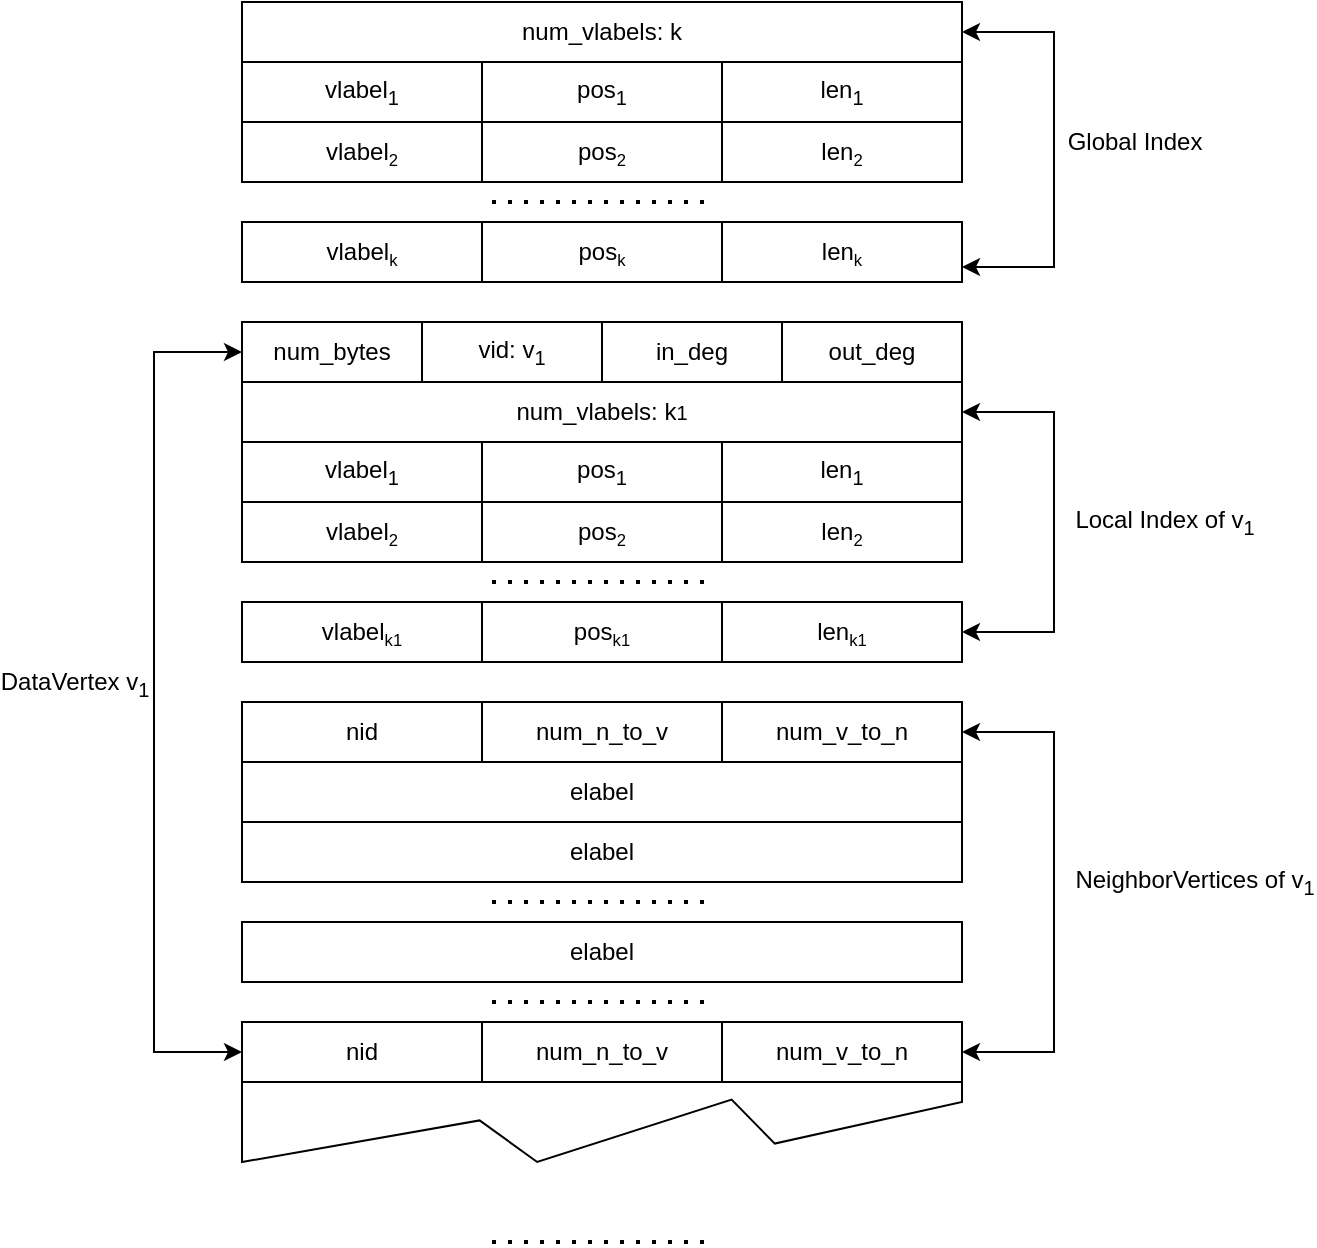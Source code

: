 <mxfile version="14.1.8" type="device"><diagram id="-nu_sZ_7hcwnp6SFdHok" name="Page-1"><mxGraphModel dx="1102" dy="807" grid="1" gridSize="10" guides="1" tooltips="1" connect="1" arrows="1" fold="1" page="1" pageScale="1" pageWidth="827" pageHeight="1169" math="0" shadow="0"><root><mxCell id="0"/><mxCell id="1" parent="0"/><mxCell id="3EB-qwEZo_CReJzb1TH5-4" style="edgeStyle=orthogonalEdgeStyle;rounded=0;orthogonalLoop=1;jettySize=auto;html=1;exitX=1;exitY=0.5;exitDx=0;exitDy=0;entryX=1;entryY=0.75;entryDx=0;entryDy=0;startArrow=classic;startFill=1;" edge="1" parent="1" source="lxXTadfLyXNNa9mBWRx5-1" target="lxXTadfLyXNNa9mBWRx5-18"><mxGeometry relative="1" as="geometry"><Array as="points"><mxPoint x="640" y="15"/><mxPoint x="640" y="133"/></Array></mxGeometry></mxCell><mxCell id="lxXTadfLyXNNa9mBWRx5-1" value="num_vlabels: k" style="rounded=0;whiteSpace=wrap;html=1;" parent="1" vertex="1"><mxGeometry x="234" width="360" height="30" as="geometry"/></mxCell><mxCell id="lxXTadfLyXNNa9mBWRx5-6" value="" style="group" parent="1" vertex="1" connectable="0"><mxGeometry x="234" y="30" width="360" height="30" as="geometry"/></mxCell><mxCell id="lxXTadfLyXNNa9mBWRx5-3" value="vlabel&lt;sub&gt;1&lt;/sub&gt;" style="rounded=0;whiteSpace=wrap;html=1;" parent="lxXTadfLyXNNa9mBWRx5-6" vertex="1"><mxGeometry width="120" height="30" as="geometry"/></mxCell><mxCell id="lxXTadfLyXNNa9mBWRx5-4" value="pos&lt;sub&gt;1&lt;/sub&gt;" style="rounded=0;whiteSpace=wrap;html=1;" parent="lxXTadfLyXNNa9mBWRx5-6" vertex="1"><mxGeometry x="120" width="120" height="30" as="geometry"/></mxCell><mxCell id="lxXTadfLyXNNa9mBWRx5-5" value="len&lt;sub&gt;1&lt;/sub&gt;" style="rounded=0;whiteSpace=wrap;html=1;" parent="lxXTadfLyXNNa9mBWRx5-6" vertex="1"><mxGeometry x="240" width="120" height="30" as="geometry"/></mxCell><mxCell id="lxXTadfLyXNNa9mBWRx5-7" value="" style="group" parent="1" vertex="1" connectable="0"><mxGeometry x="234" y="60" width="360" height="30" as="geometry"/></mxCell><mxCell id="lxXTadfLyXNNa9mBWRx5-8" value="vlabel&lt;span style=&quot;font-size: 10px&quot;&gt;&lt;sub&gt;2&lt;/sub&gt;&lt;/span&gt;" style="rounded=0;whiteSpace=wrap;html=1;" parent="lxXTadfLyXNNa9mBWRx5-7" vertex="1"><mxGeometry width="120" height="30" as="geometry"/></mxCell><mxCell id="lxXTadfLyXNNa9mBWRx5-9" value="pos&lt;span style=&quot;font-size: 10px&quot;&gt;&lt;sub&gt;2&lt;/sub&gt;&lt;/span&gt;" style="rounded=0;whiteSpace=wrap;html=1;" parent="lxXTadfLyXNNa9mBWRx5-7" vertex="1"><mxGeometry x="120" width="120" height="30" as="geometry"/></mxCell><mxCell id="lxXTadfLyXNNa9mBWRx5-10" value="len&lt;span style=&quot;font-size: 10px&quot;&gt;&lt;sub&gt;2&lt;/sub&gt;&lt;/span&gt;" style="rounded=0;whiteSpace=wrap;html=1;" parent="lxXTadfLyXNNa9mBWRx5-7" vertex="1"><mxGeometry x="240" width="120" height="30" as="geometry"/></mxCell><mxCell id="lxXTadfLyXNNa9mBWRx5-15" value="" style="group" parent="1" vertex="1" connectable="0"><mxGeometry x="234" y="110" width="360" height="30" as="geometry"/></mxCell><mxCell id="lxXTadfLyXNNa9mBWRx5-16" value="vlabel&lt;span style=&quot;font-size: 10px&quot;&gt;&lt;sub&gt;k&lt;/sub&gt;&lt;/span&gt;" style="rounded=0;whiteSpace=wrap;html=1;" parent="lxXTadfLyXNNa9mBWRx5-15" vertex="1"><mxGeometry width="120" height="30" as="geometry"/></mxCell><mxCell id="lxXTadfLyXNNa9mBWRx5-17" value="pos&lt;span style=&quot;font-size: 10px&quot;&gt;&lt;sub&gt;k&lt;/sub&gt;&lt;/span&gt;" style="rounded=0;whiteSpace=wrap;html=1;" parent="lxXTadfLyXNNa9mBWRx5-15" vertex="1"><mxGeometry x="120" width="120" height="30" as="geometry"/></mxCell><mxCell id="lxXTadfLyXNNa9mBWRx5-18" value="len&lt;span style=&quot;font-size: 10px&quot;&gt;&lt;sub&gt;k&lt;/sub&gt;&lt;/span&gt;" style="rounded=0;whiteSpace=wrap;html=1;" parent="lxXTadfLyXNNa9mBWRx5-15" vertex="1"><mxGeometry x="240" width="120" height="30" as="geometry"/></mxCell><mxCell id="lxXTadfLyXNNa9mBWRx5-19" value="" style="endArrow=none;dashed=1;html=1;dashPattern=1 3;strokeWidth=2;spacing=2;verticalAlign=middle;" parent="1" edge="1"><mxGeometry width="50" height="50" relative="1" as="geometry"><mxPoint x="359" y="100" as="sourcePoint"/><mxPoint x="469" y="100" as="targetPoint"/></mxGeometry></mxCell><mxCell id="3EB-qwEZo_CReJzb1TH5-2" style="edgeStyle=orthogonalEdgeStyle;rounded=0;orthogonalLoop=1;jettySize=auto;html=1;exitX=1;exitY=0.5;exitDx=0;exitDy=0;entryX=1;entryY=0.5;entryDx=0;entryDy=0;startArrow=classic;startFill=1;" edge="1" parent="1" source="lxXTadfLyXNNa9mBWRx5-24" target="lxXTadfLyXNNa9mBWRx5-36"><mxGeometry relative="1" as="geometry"><Array as="points"><mxPoint x="640" y="205"/><mxPoint x="640" y="315"/></Array></mxGeometry></mxCell><mxCell id="lxXTadfLyXNNa9mBWRx5-24" value="num_vlabels: k&lt;span style=&quot;font-size: 10px&quot;&gt;1&lt;/span&gt;" style="rounded=0;whiteSpace=wrap;html=1;" parent="1" vertex="1"><mxGeometry x="234" y="190" width="360" height="30" as="geometry"/></mxCell><mxCell id="lxXTadfLyXNNa9mBWRx5-25" value="" style="group" parent="1" vertex="1" connectable="0"><mxGeometry x="234" y="220" width="360" height="30" as="geometry"/></mxCell><mxCell id="lxXTadfLyXNNa9mBWRx5-26" value="vlabel&lt;sub&gt;1&lt;/sub&gt;" style="rounded=0;whiteSpace=wrap;html=1;" parent="lxXTadfLyXNNa9mBWRx5-25" vertex="1"><mxGeometry width="120" height="30" as="geometry"/></mxCell><mxCell id="lxXTadfLyXNNa9mBWRx5-27" value="pos&lt;sub&gt;1&lt;/sub&gt;" style="rounded=0;whiteSpace=wrap;html=1;" parent="lxXTadfLyXNNa9mBWRx5-25" vertex="1"><mxGeometry x="120" width="120" height="30" as="geometry"/></mxCell><mxCell id="lxXTadfLyXNNa9mBWRx5-28" value="len&lt;sub&gt;1&lt;/sub&gt;" style="rounded=0;whiteSpace=wrap;html=1;" parent="lxXTadfLyXNNa9mBWRx5-25" vertex="1"><mxGeometry x="240" width="120" height="30" as="geometry"/></mxCell><mxCell id="lxXTadfLyXNNa9mBWRx5-29" value="" style="group" parent="1" vertex="1" connectable="0"><mxGeometry x="234" y="250" width="360" height="30" as="geometry"/></mxCell><mxCell id="lxXTadfLyXNNa9mBWRx5-30" value="vlabel&lt;span style=&quot;font-size: 10px&quot;&gt;&lt;sub&gt;2&lt;/sub&gt;&lt;/span&gt;" style="rounded=0;whiteSpace=wrap;html=1;" parent="lxXTadfLyXNNa9mBWRx5-29" vertex="1"><mxGeometry width="120" height="30" as="geometry"/></mxCell><mxCell id="lxXTadfLyXNNa9mBWRx5-31" value="pos&lt;span style=&quot;font-size: 10px&quot;&gt;&lt;sub&gt;2&lt;/sub&gt;&lt;/span&gt;" style="rounded=0;whiteSpace=wrap;html=1;" parent="lxXTadfLyXNNa9mBWRx5-29" vertex="1"><mxGeometry x="120" width="120" height="30" as="geometry"/></mxCell><mxCell id="lxXTadfLyXNNa9mBWRx5-32" value="len&lt;span style=&quot;font-size: 10px&quot;&gt;&lt;sub&gt;2&lt;/sub&gt;&lt;/span&gt;" style="rounded=0;whiteSpace=wrap;html=1;" parent="lxXTadfLyXNNa9mBWRx5-29" vertex="1"><mxGeometry x="240" width="120" height="30" as="geometry"/></mxCell><mxCell id="lxXTadfLyXNNa9mBWRx5-33" value="" style="group" parent="1" vertex="1" connectable="0"><mxGeometry x="234" y="300" width="360" height="30" as="geometry"/></mxCell><mxCell id="lxXTadfLyXNNa9mBWRx5-34" value="vlabel&lt;span style=&quot;font-size: 10px&quot;&gt;&lt;sub&gt;k1&lt;/sub&gt;&lt;/span&gt;" style="rounded=0;whiteSpace=wrap;html=1;" parent="lxXTadfLyXNNa9mBWRx5-33" vertex="1"><mxGeometry width="120" height="30" as="geometry"/></mxCell><mxCell id="lxXTadfLyXNNa9mBWRx5-35" value="pos&lt;span style=&quot;font-size: 10px&quot;&gt;&lt;sub&gt;k1&lt;/sub&gt;&lt;/span&gt;" style="rounded=0;whiteSpace=wrap;html=1;" parent="lxXTadfLyXNNa9mBWRx5-33" vertex="1"><mxGeometry x="120" width="120" height="30" as="geometry"/></mxCell><mxCell id="lxXTadfLyXNNa9mBWRx5-36" value="len&lt;span style=&quot;font-size: 10px&quot;&gt;&lt;sub&gt;k1&lt;/sub&gt;&lt;/span&gt;" style="rounded=0;whiteSpace=wrap;html=1;" parent="lxXTadfLyXNNa9mBWRx5-33" vertex="1"><mxGeometry x="240" width="120" height="30" as="geometry"/></mxCell><mxCell id="lxXTadfLyXNNa9mBWRx5-37" value="" style="endArrow=none;dashed=1;html=1;dashPattern=1 3;strokeWidth=2;spacing=2;verticalAlign=middle;" parent="1" edge="1"><mxGeometry width="50" height="50" relative="1" as="geometry"><mxPoint x="359" y="290" as="sourcePoint"/><mxPoint x="469" y="290" as="targetPoint"/></mxGeometry></mxCell><mxCell id="lxXTadfLyXNNa9mBWRx5-38" value="" style="group" parent="1" vertex="1" connectable="0"><mxGeometry x="234" y="160" width="360" height="30" as="geometry"/></mxCell><mxCell id="lxXTadfLyXNNa9mBWRx5-20" value="num_bytes" style="rounded=0;whiteSpace=wrap;html=1;" parent="lxXTadfLyXNNa9mBWRx5-38" vertex="1"><mxGeometry width="90" height="30" as="geometry"/></mxCell><mxCell id="lxXTadfLyXNNa9mBWRx5-21" value="vid: v&lt;sub&gt;1&lt;/sub&gt;" style="rounded=0;whiteSpace=wrap;html=1;" parent="lxXTadfLyXNNa9mBWRx5-38" vertex="1"><mxGeometry x="90" width="90" height="30" as="geometry"/></mxCell><mxCell id="lxXTadfLyXNNa9mBWRx5-22" value="in_deg" style="rounded=0;whiteSpace=wrap;html=1;" parent="lxXTadfLyXNNa9mBWRx5-38" vertex="1"><mxGeometry x="180" width="90" height="30" as="geometry"/></mxCell><mxCell id="lxXTadfLyXNNa9mBWRx5-23" value="out_deg" style="rounded=0;whiteSpace=wrap;html=1;" parent="lxXTadfLyXNNa9mBWRx5-38" vertex="1"><mxGeometry x="270" width="90" height="30" as="geometry"/></mxCell><mxCell id="lxXTadfLyXNNa9mBWRx5-44" value="" style="group" parent="1" vertex="1" connectable="0"><mxGeometry x="234" y="350" width="360" height="30" as="geometry"/></mxCell><mxCell id="lxXTadfLyXNNa9mBWRx5-45" value="nid" style="rounded=0;whiteSpace=wrap;html=1;" parent="lxXTadfLyXNNa9mBWRx5-44" vertex="1"><mxGeometry width="120" height="30" as="geometry"/></mxCell><mxCell id="lxXTadfLyXNNa9mBWRx5-46" value="num_n_to_v" style="rounded=0;whiteSpace=wrap;html=1;" parent="lxXTadfLyXNNa9mBWRx5-44" vertex="1"><mxGeometry x="120" width="120" height="30" as="geometry"/></mxCell><mxCell id="lxXTadfLyXNNa9mBWRx5-47" value="num_v_to_n" style="rounded=0;whiteSpace=wrap;html=1;" parent="lxXTadfLyXNNa9mBWRx5-44" vertex="1"><mxGeometry x="240" width="120" height="30" as="geometry"/></mxCell><mxCell id="lxXTadfLyXNNa9mBWRx5-52" value="elabel" style="rounded=0;whiteSpace=wrap;html=1;" parent="1" vertex="1"><mxGeometry x="234" y="380" width="360" height="30" as="geometry"/></mxCell><mxCell id="lxXTadfLyXNNa9mBWRx5-53" value="elabel" style="rounded=0;whiteSpace=wrap;html=1;" parent="1" vertex="1"><mxGeometry x="234" y="410" width="360" height="30" as="geometry"/></mxCell><mxCell id="lxXTadfLyXNNa9mBWRx5-54" value="" style="endArrow=none;dashed=1;html=1;dashPattern=1 3;strokeWidth=2;spacing=2;verticalAlign=middle;" parent="1" edge="1"><mxGeometry width="50" height="50" relative="1" as="geometry"><mxPoint x="359" y="450" as="sourcePoint"/><mxPoint x="469" y="450" as="targetPoint"/></mxGeometry></mxCell><mxCell id="lxXTadfLyXNNa9mBWRx5-55" value="elabel" style="rounded=0;whiteSpace=wrap;html=1;" parent="1" vertex="1"><mxGeometry x="234" y="460" width="360" height="30" as="geometry"/></mxCell><mxCell id="lxXTadfLyXNNa9mBWRx5-75" style="edgeStyle=orthogonalEdgeStyle;rounded=0;orthogonalLoop=1;jettySize=auto;html=1;exitX=0;exitY=0.5;exitDx=0;exitDy=0;startArrow=classic;startFill=1;endArrow=classic;endFill=1;entryX=0;entryY=0.5;entryDx=0;entryDy=0;" parent="1" source="lxXTadfLyXNNa9mBWRx5-20" target="lxXTadfLyXNNa9mBWRx5-90" edge="1"><mxGeometry relative="1" as="geometry"><mxPoint x="110" y="590" as="targetPoint"/><Array as="points"><mxPoint x="190" y="175"/><mxPoint x="190" y="525"/></Array></mxGeometry></mxCell><mxCell id="lxXTadfLyXNNa9mBWRx5-79" value="&lt;font style=&quot;font-size: 12px&quot;&gt;DataVertex v&lt;sub&gt;1&lt;/sub&gt;&lt;/font&gt;" style="edgeLabel;html=1;align=center;verticalAlign=middle;resizable=0;points=[];" parent="lxXTadfLyXNNa9mBWRx5-75" vertex="1" connectable="0"><mxGeometry x="-0.061" y="2" relative="1" as="geometry"><mxPoint x="-42" y="4" as="offset"/></mxGeometry></mxCell><mxCell id="lxXTadfLyXNNa9mBWRx5-78" style="edgeStyle=orthogonalEdgeStyle;rounded=0;orthogonalLoop=1;jettySize=auto;html=1;exitX=1;exitY=0.5;exitDx=0;exitDy=0;startArrow=classic;startFill=1;endArrow=classic;endFill=1;entryX=1;entryY=0.5;entryDx=0;entryDy=0;" parent="1" source="lxXTadfLyXNNa9mBWRx5-47" target="lxXTadfLyXNNa9mBWRx5-92" edge="1"><mxGeometry relative="1" as="geometry"><mxPoint x="660" y="580" as="targetPoint"/><Array as="points"><mxPoint x="640" y="365"/><mxPoint x="640" y="525"/></Array></mxGeometry></mxCell><mxCell id="lxXTadfLyXNNa9mBWRx5-80" value="&lt;font style=&quot;font-size: 12px&quot;&gt;NeighborVertices of v&lt;sub&gt;1&lt;/sub&gt;&lt;/font&gt;" style="edgeLabel;html=1;align=center;verticalAlign=middle;resizable=0;points=[];" parent="lxXTadfLyXNNa9mBWRx5-78" vertex="1" connectable="0"><mxGeometry x="-0.224" y="-1" relative="1" as="geometry"><mxPoint x="71" y="23" as="offset"/></mxGeometry></mxCell><mxCell id="lxXTadfLyXNNa9mBWRx5-69" value="" style="endArrow=none;dashed=1;html=1;dashPattern=1 3;strokeWidth=2;spacing=2;verticalAlign=middle;" parent="1" edge="1"><mxGeometry x="234" y="500" width="50" height="50" as="geometry"><mxPoint x="359" y="500" as="sourcePoint"/><mxPoint x="469" y="500" as="targetPoint"/></mxGeometry></mxCell><mxCell id="lxXTadfLyXNNa9mBWRx5-82" value="" style="verticalLabelPosition=bottom;verticalAlign=top;html=1;shape=mxgraph.basic.polygon;polyCoords=[[0,0],[1,0],[1,0.25],[0.74,0.77],[0.68,0.22],[0.41,1],[0.33,0.48],[0,1]];polyline=0;shadow=0;" parent="1" vertex="1"><mxGeometry x="234" y="540" width="360" height="40" as="geometry"/></mxCell><mxCell id="lxXTadfLyXNNa9mBWRx5-89" value="" style="group" parent="1" vertex="1" connectable="0"><mxGeometry x="234" y="510" width="360" height="30" as="geometry"/></mxCell><mxCell id="lxXTadfLyXNNa9mBWRx5-90" value="nid" style="rounded=0;whiteSpace=wrap;html=1;" parent="lxXTadfLyXNNa9mBWRx5-89" vertex="1"><mxGeometry width="120" height="30" as="geometry"/></mxCell><mxCell id="lxXTadfLyXNNa9mBWRx5-91" value="num_n_to_v" style="rounded=0;whiteSpace=wrap;html=1;" parent="lxXTadfLyXNNa9mBWRx5-89" vertex="1"><mxGeometry x="120" width="120" height="30" as="geometry"/></mxCell><mxCell id="lxXTadfLyXNNa9mBWRx5-92" value="num_v_to_n" style="rounded=0;whiteSpace=wrap;html=1;" parent="lxXTadfLyXNNa9mBWRx5-89" vertex="1"><mxGeometry x="240" width="120" height="30" as="geometry"/></mxCell><mxCell id="lxXTadfLyXNNa9mBWRx5-104" value="" style="endArrow=none;dashed=1;html=1;dashPattern=1 3;strokeWidth=2;spacing=2;verticalAlign=middle;" parent="1" edge="1"><mxGeometry x="234" y="620" width="50" height="50" as="geometry"><mxPoint x="359" y="620" as="sourcePoint"/><mxPoint x="469" y="620" as="targetPoint"/></mxGeometry></mxCell><mxCell id="3EB-qwEZo_CReJzb1TH5-3" value="Local Index of v&lt;sub&gt;1&lt;/sub&gt;" style="text;html=1;align=center;verticalAlign=middle;resizable=0;points=[];autosize=1;" vertex="1" parent="1"><mxGeometry x="640" y="250" width="110" height="20" as="geometry"/></mxCell><mxCell id="3EB-qwEZo_CReJzb1TH5-5" value="Global Index" style="text;html=1;align=center;verticalAlign=middle;resizable=0;points=[];autosize=1;" vertex="1" parent="1"><mxGeometry x="640" y="60" width="80" height="20" as="geometry"/></mxCell></root></mxGraphModel></diagram></mxfile>